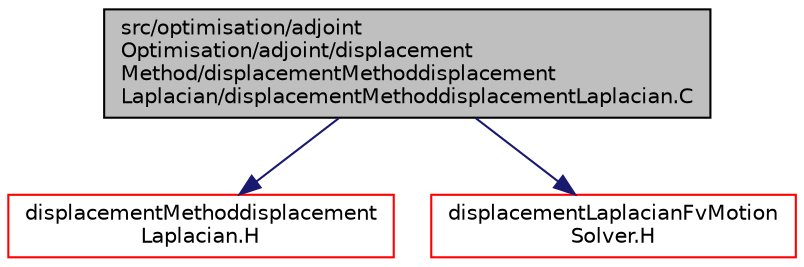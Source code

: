 digraph "src/optimisation/adjointOptimisation/adjoint/displacementMethod/displacementMethoddisplacementLaplacian/displacementMethoddisplacementLaplacian.C"
{
  bgcolor="transparent";
  edge [fontname="Helvetica",fontsize="10",labelfontname="Helvetica",labelfontsize="10"];
  node [fontname="Helvetica",fontsize="10",shape=record];
  Node1 [label="src/optimisation/adjoint\lOptimisation/adjoint/displacement\lMethod/displacementMethoddisplacement\lLaplacian/displacementMethoddisplacementLaplacian.C",height=0.2,width=0.4,color="black", fillcolor="grey75", style="filled" fontcolor="black"];
  Node1 -> Node2 [color="midnightblue",fontsize="10",style="solid",fontname="Helvetica"];
  Node2 [label="displacementMethoddisplacement\lLaplacian.H",height=0.2,width=0.4,color="red",URL="$displacementMethoddisplacementLaplacian_8H.html"];
  Node1 -> Node3 [color="midnightblue",fontsize="10",style="solid",fontname="Helvetica"];
  Node3 [label="displacementLaplacianFvMotion\lSolver.H",height=0.2,width=0.4,color="red",URL="$displacementLaplacianFvMotionSolver_8H.html"];
}
